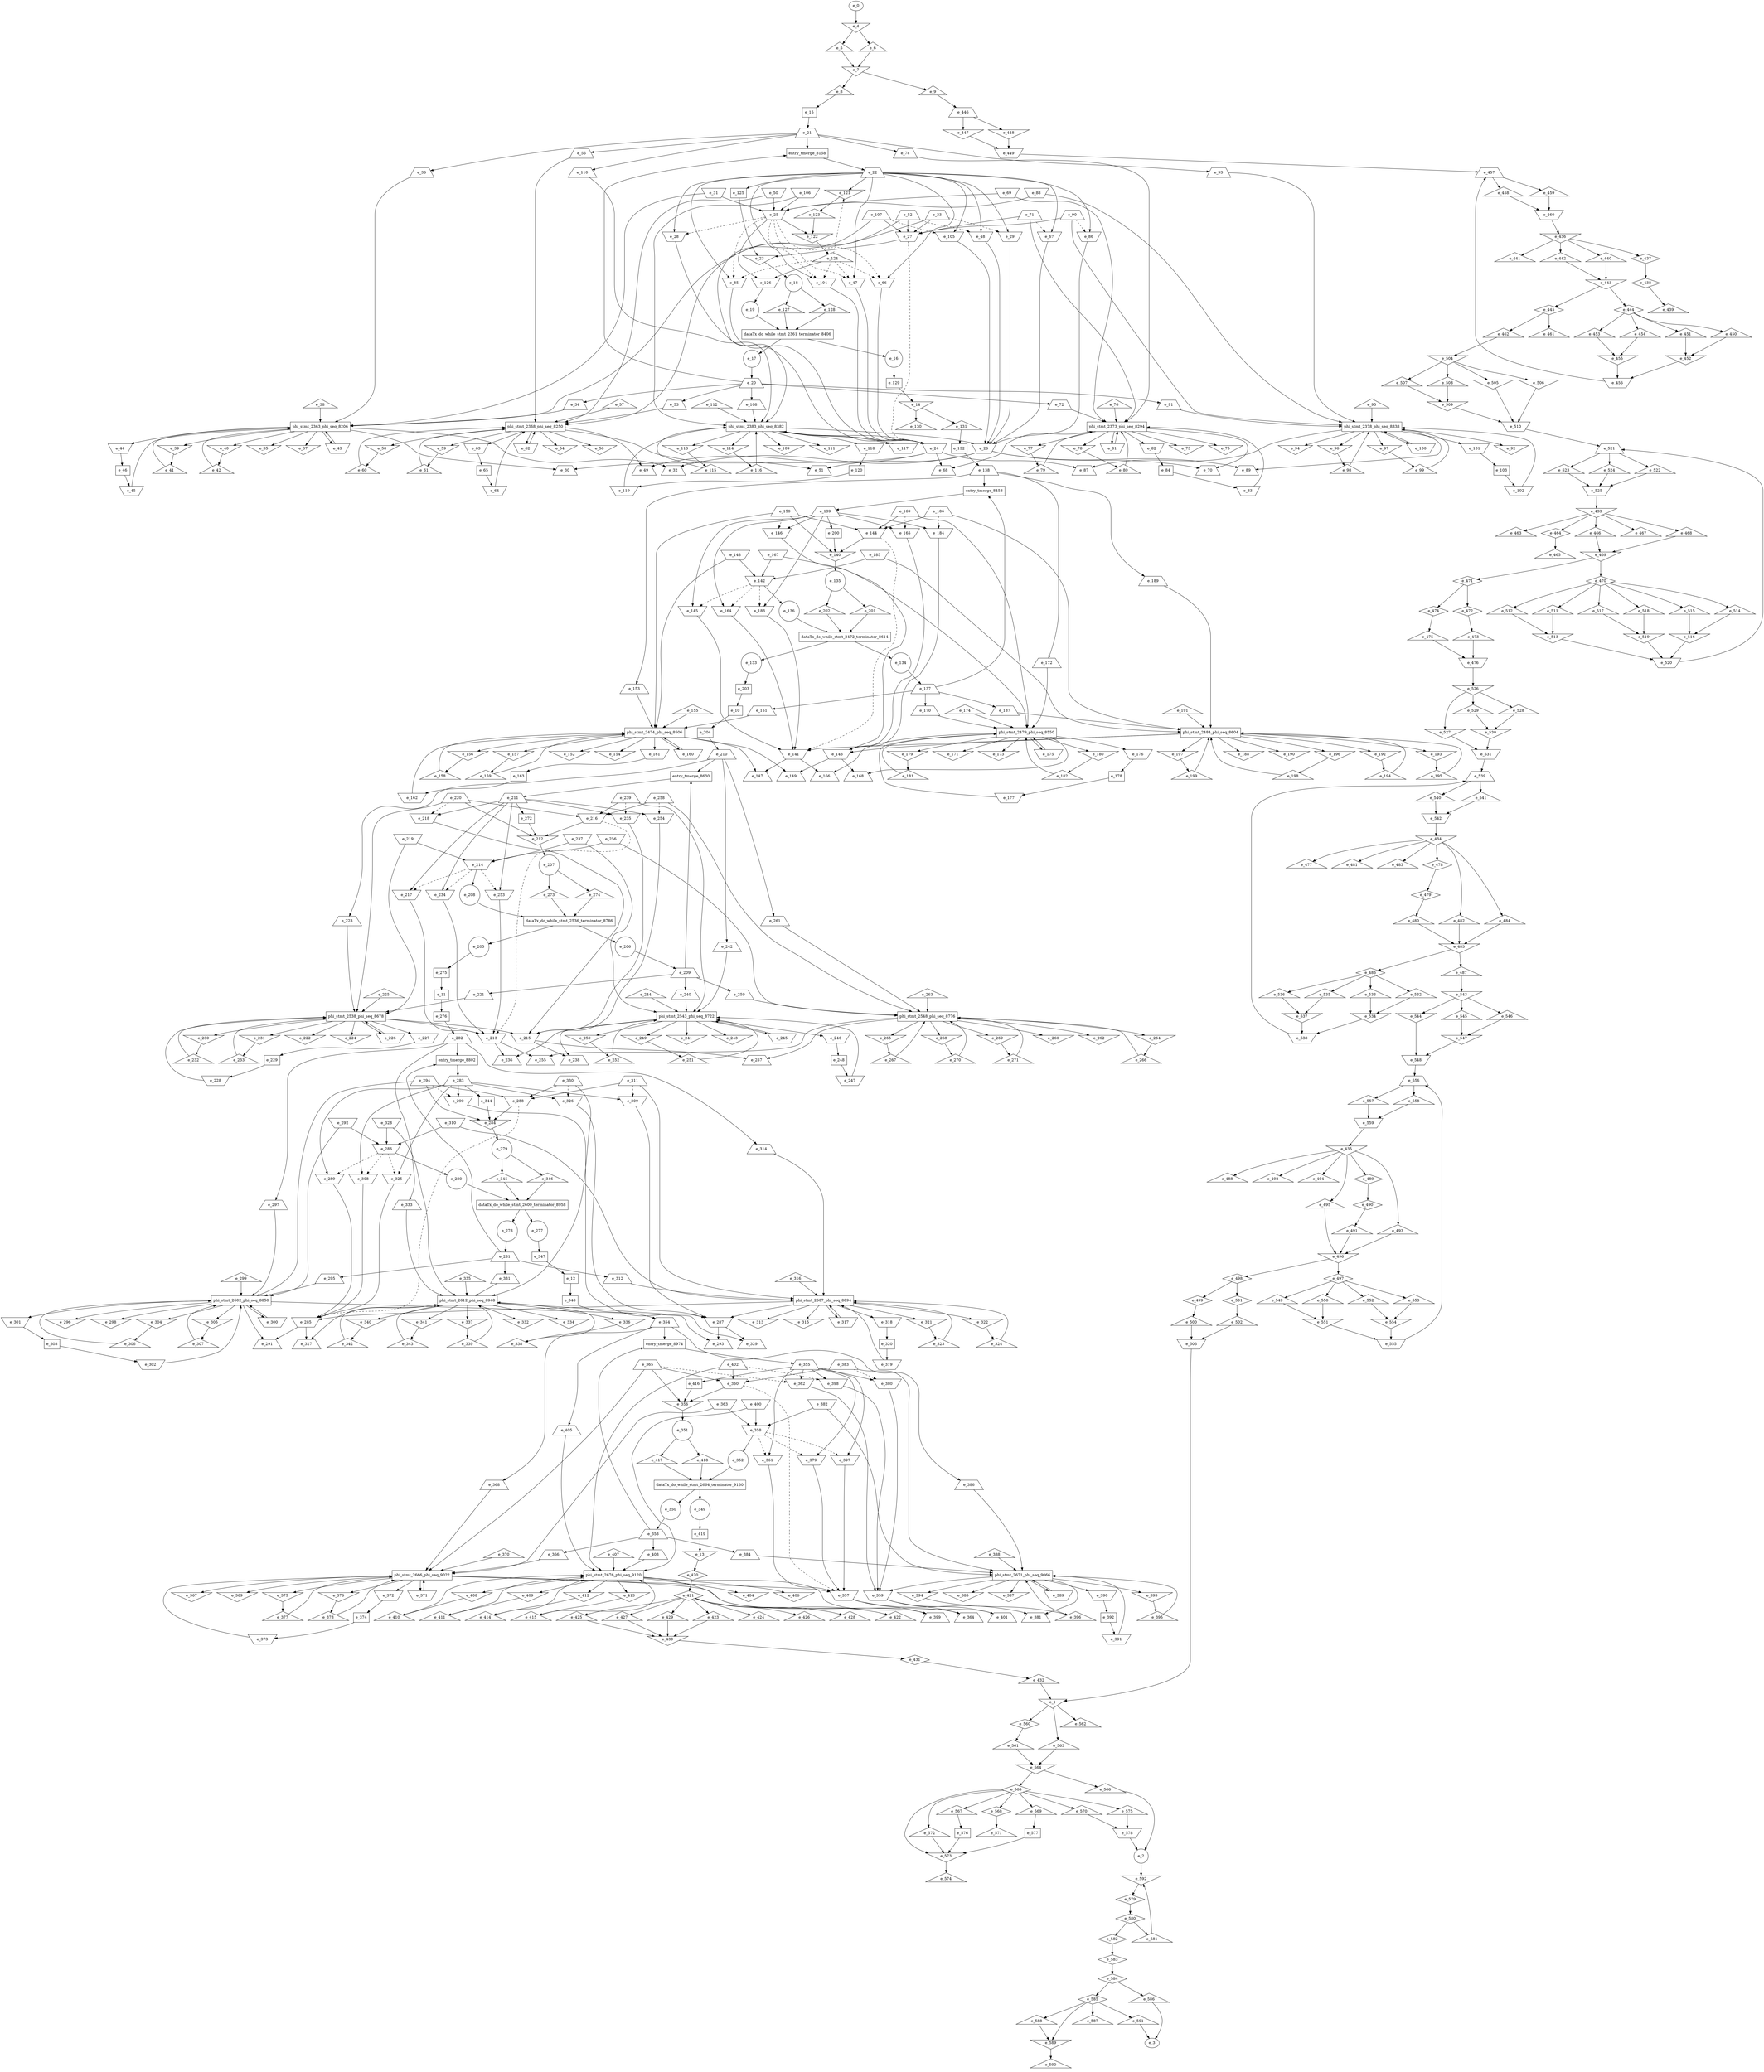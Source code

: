 digraph control_path {
  e_0: entry_node : n ;
  e_1 [shape = invtriangle];
  e_2 [shape = circle];
  e_3: exit_node : s ;
  e_4 [shape = invtriangle];
  e_5 [shape = triangle];
  e_6 [shape = triangle];
  e_7 [shape = invtriangle];
  e_8 [shape = triangle];
  e_9 [shape = triangle];
  e_10 [shape = dot];
  e_11 [shape = dot];
  e_12 [shape = dot];
  e_13 [shape = invtriangle];
  e_14 [shape = invtriangle];
  e_15 [shape = dot];
  e_16 [shape = circle];
  e_17 [shape = circle];
  e_18 [shape = circle];
  e_19 [shape = circle];
  e_20 [shape = trapezium];
  e_21 [shape = trapezium];
  e_22 [shape = trapezium];
  e_23 [shape = invtriangle];
  e_24 [shape = invtrapezium];
  e_25 [shape = invtrapezium];
  e_26 [shape = invtrapezium];
  e_27 [shape = invtrapezium];
  e_28 [shape = invtrapezium];
  e_29 [shape = invtrapezium];
  e_30 [shape = trapezium];
  e_31 [shape = invtrapezium];
  e_32 [shape = trapezium];
  e_33 [shape = trapezium];
  e_34 [shape = trapezium];
  e_35 [shape = invtriangle];
  e_36 [shape = trapezium];
  e_37 [shape = invtriangle];
  e_38 [shape = triangle];
  e_39 [shape = invtriangle];
  e_40 [shape = invtriangle];
  e_41 [shape = triangle];
  e_42 [shape = triangle];
  e_43 [shape = invtrapezium];
  e_44 [shape = invtrapezium];
  e_45 [shape = invtrapezium];
  e_46 [shape = dot];
  e_47 [shape = invtrapezium];
  e_48 [shape = invtrapezium];
  e_49 [shape = trapezium];
  e_50 [shape = invtrapezium];
  e_51 [shape = trapezium];
  e_52 [shape = trapezium];
  e_53 [shape = trapezium];
  e_54 [shape = invtriangle];
  e_55 [shape = trapezium];
  e_56 [shape = invtriangle];
  e_57 [shape = triangle];
  e_58 [shape = invtriangle];
  e_59 [shape = invtriangle];
  e_60 [shape = triangle];
  e_61 [shape = triangle];
  e_62 [shape = invtrapezium];
  e_63 [shape = invtrapezium];
  e_64 [shape = invtrapezium];
  e_65 [shape = dot];
  e_66 [shape = invtrapezium];
  e_67 [shape = invtrapezium];
  e_68 [shape = trapezium];
  e_69 [shape = invtrapezium];
  e_70 [shape = trapezium];
  e_71 [shape = trapezium];
  e_72 [shape = trapezium];
  e_73 [shape = invtriangle];
  e_74 [shape = trapezium];
  e_75 [shape = invtriangle];
  e_76 [shape = triangle];
  e_77 [shape = invtriangle];
  e_78 [shape = invtriangle];
  e_79 [shape = triangle];
  e_80 [shape = triangle];
  e_81 [shape = invtrapezium];
  e_82 [shape = invtrapezium];
  e_83 [shape = invtrapezium];
  e_84 [shape = dot];
  e_85 [shape = invtrapezium];
  e_86 [shape = invtrapezium];
  e_87 [shape = trapezium];
  e_88 [shape = invtrapezium];
  e_89 [shape = trapezium];
  e_90 [shape = trapezium];
  e_91 [shape = trapezium];
  e_92 [shape = invtriangle];
  e_93 [shape = trapezium];
  e_94 [shape = invtriangle];
  e_95 [shape = triangle];
  e_96 [shape = invtriangle];
  e_97 [shape = invtriangle];
  e_98 [shape = triangle];
  e_99 [shape = triangle];
  e_100 [shape = invtrapezium];
  e_101 [shape = invtrapezium];
  e_102 [shape = invtrapezium];
  e_103 [shape = dot];
  e_104 [shape = invtrapezium];
  e_105 [shape = invtrapezium];
  e_106 [shape = invtrapezium];
  e_107 [shape = trapezium];
  e_108 [shape = trapezium];
  e_109 [shape = invtriangle];
  e_110 [shape = trapezium];
  e_111 [shape = invtriangle];
  e_112 [shape = triangle];
  e_113 [shape = invtriangle];
  e_114 [shape = invtriangle];
  e_115 [shape = triangle];
  e_116 [shape = triangle];
  e_117 [shape = invtrapezium];
  e_118 [shape = invtrapezium];
  e_119 [shape = invtrapezium];
  e_120 [shape = dot];
  e_121 [shape = invtriangle];
  e_122 [shape = invtriangle];
  e_123 [shape = triangle];
  e_124 [shape = triangle];
  e_125 [shape = dot];
  e_126 [shape = invtrapezium];
  e_127 [shape = triangle];
  e_128 [shape = triangle];
  e_129 [shape = dot];
  e_130 [shape = triangle];
  e_131 [shape = triangle];
  e_132 [shape = dot];
  e_133 [shape = circle];
  e_134 [shape = circle];
  e_135 [shape = circle];
  e_136 [shape = circle];
  e_137 [shape = trapezium];
  e_138 [shape = trapezium];
  e_139 [shape = trapezium];
  e_140 [shape = invtriangle];
  e_141 [shape = invtrapezium];
  e_142 [shape = invtrapezium];
  e_143 [shape = invtrapezium];
  e_144 [shape = invtrapezium];
  e_145 [shape = invtrapezium];
  e_146 [shape = invtrapezium];
  e_147 [shape = trapezium];
  e_148 [shape = invtrapezium];
  e_149 [shape = trapezium];
  e_150 [shape = trapezium];
  e_151 [shape = trapezium];
  e_152 [shape = invtriangle];
  e_153 [shape = trapezium];
  e_154 [shape = invtriangle];
  e_155 [shape = triangle];
  e_156 [shape = invtriangle];
  e_157 [shape = invtriangle];
  e_158 [shape = triangle];
  e_159 [shape = triangle];
  e_160 [shape = invtrapezium];
  e_161 [shape = invtrapezium];
  e_162 [shape = invtrapezium];
  e_163 [shape = dot];
  e_164 [shape = invtrapezium];
  e_165 [shape = invtrapezium];
  e_166 [shape = trapezium];
  e_167 [shape = invtrapezium];
  e_168 [shape = trapezium];
  e_169 [shape = trapezium];
  e_170 [shape = trapezium];
  e_171 [shape = invtriangle];
  e_172 [shape = trapezium];
  e_173 [shape = invtriangle];
  e_174 [shape = triangle];
  e_175 [shape = invtrapezium];
  e_176 [shape = invtrapezium];
  e_177 [shape = invtrapezium];
  e_178 [shape = dot];
  e_179 [shape = invtriangle];
  e_180 [shape = invtriangle];
  e_181 [shape = triangle];
  e_182 [shape = triangle];
  e_183 [shape = invtrapezium];
  e_184 [shape = invtrapezium];
  e_185 [shape = invtrapezium];
  e_186 [shape = trapezium];
  e_187 [shape = trapezium];
  e_188 [shape = invtriangle];
  e_189 [shape = trapezium];
  e_190 [shape = invtriangle];
  e_191 [shape = triangle];
  e_192 [shape = invtriangle];
  e_193 [shape = invtriangle];
  e_194 [shape = triangle];
  e_195 [shape = triangle];
  e_196 [shape = invtriangle];
  e_197 [shape = invtriangle];
  e_198 [shape = triangle];
  e_199 [shape = triangle];
  e_200 [shape = dot];
  e_201 [shape = triangle];
  e_202 [shape = triangle];
  e_203 [shape = dot];
  e_204 [shape = dot];
  e_205 [shape = circle];
  e_206 [shape = circle];
  e_207 [shape = circle];
  e_208 [shape = circle];
  e_209 [shape = trapezium];
  e_210 [shape = trapezium];
  e_211 [shape = trapezium];
  e_212 [shape = invtriangle];
  e_213 [shape = invtrapezium];
  e_214 [shape = invtrapezium];
  e_215 [shape = invtrapezium];
  e_216 [shape = invtrapezium];
  e_217 [shape = invtrapezium];
  e_218 [shape = invtrapezium];
  e_219 [shape = invtrapezium];
  e_220 [shape = trapezium];
  e_221 [shape = trapezium];
  e_222 [shape = invtriangle];
  e_223 [shape = trapezium];
  e_224 [shape = invtriangle];
  e_225 [shape = triangle];
  e_226 [shape = invtrapezium];
  e_227 [shape = invtrapezium];
  e_228 [shape = invtrapezium];
  e_229 [shape = dot];
  e_230 [shape = invtriangle];
  e_231 [shape = invtriangle];
  e_232 [shape = triangle];
  e_233 [shape = triangle];
  e_234 [shape = invtrapezium];
  e_235 [shape = invtrapezium];
  e_236 [shape = trapezium];
  e_237 [shape = invtrapezium];
  e_238 [shape = trapezium];
  e_239 [shape = trapezium];
  e_240 [shape = trapezium];
  e_241 [shape = invtriangle];
  e_242 [shape = trapezium];
  e_243 [shape = invtriangle];
  e_244 [shape = triangle];
  e_245 [shape = invtrapezium];
  e_246 [shape = invtrapezium];
  e_247 [shape = invtrapezium];
  e_248 [shape = dot];
  e_249 [shape = invtriangle];
  e_250 [shape = invtriangle];
  e_251 [shape = triangle];
  e_252 [shape = triangle];
  e_253 [shape = invtrapezium];
  e_254 [shape = invtrapezium];
  e_255 [shape = trapezium];
  e_256 [shape = invtrapezium];
  e_257 [shape = trapezium];
  e_258 [shape = trapezium];
  e_259 [shape = trapezium];
  e_260 [shape = invtriangle];
  e_261 [shape = trapezium];
  e_262 [shape = invtriangle];
  e_263 [shape = triangle];
  e_264 [shape = invtriangle];
  e_265 [shape = invtriangle];
  e_266 [shape = triangle];
  e_267 [shape = triangle];
  e_268 [shape = invtriangle];
  e_269 [shape = invtriangle];
  e_270 [shape = triangle];
  e_271 [shape = triangle];
  e_272 [shape = dot];
  e_273 [shape = triangle];
  e_274 [shape = triangle];
  e_275 [shape = dot];
  e_276 [shape = dot];
  e_277 [shape = circle];
  e_278 [shape = circle];
  e_279 [shape = circle];
  e_280 [shape = circle];
  e_281 [shape = trapezium];
  e_282 [shape = trapezium];
  e_283 [shape = trapezium];
  e_284 [shape = invtriangle];
  e_285 [shape = invtrapezium];
  e_286 [shape = invtrapezium];
  e_287 [shape = invtrapezium];
  e_288 [shape = invtrapezium];
  e_289 [shape = invtrapezium];
  e_290 [shape = invtrapezium];
  e_291 [shape = trapezium];
  e_292 [shape = invtrapezium];
  e_293 [shape = trapezium];
  e_294 [shape = trapezium];
  e_295 [shape = trapezium];
  e_296 [shape = invtriangle];
  e_297 [shape = trapezium];
  e_298 [shape = invtriangle];
  e_299 [shape = triangle];
  e_300 [shape = invtrapezium];
  e_301 [shape = invtrapezium];
  e_302 [shape = invtrapezium];
  e_303 [shape = dot];
  e_304 [shape = invtriangle];
  e_305 [shape = invtriangle];
  e_306 [shape = triangle];
  e_307 [shape = triangle];
  e_308 [shape = invtrapezium];
  e_309 [shape = invtrapezium];
  e_310 [shape = invtrapezium];
  e_311 [shape = trapezium];
  e_312 [shape = trapezium];
  e_313 [shape = invtriangle];
  e_314 [shape = trapezium];
  e_315 [shape = invtriangle];
  e_316 [shape = triangle];
  e_317 [shape = invtrapezium];
  e_318 [shape = invtrapezium];
  e_319 [shape = invtrapezium];
  e_320 [shape = dot];
  e_321 [shape = invtriangle];
  e_322 [shape = invtriangle];
  e_323 [shape = triangle];
  e_324 [shape = triangle];
  e_325 [shape = invtrapezium];
  e_326 [shape = invtrapezium];
  e_327 [shape = trapezium];
  e_328 [shape = invtrapezium];
  e_329 [shape = trapezium];
  e_330 [shape = trapezium];
  e_331 [shape = trapezium];
  e_332 [shape = invtriangle];
  e_333 [shape = trapezium];
  e_334 [shape = invtriangle];
  e_335 [shape = triangle];
  e_336 [shape = invtriangle];
  e_337 [shape = invtriangle];
  e_338 [shape = triangle];
  e_339 [shape = triangle];
  e_340 [shape = invtriangle];
  e_341 [shape = invtriangle];
  e_342 [shape = triangle];
  e_343 [shape = triangle];
  e_344 [shape = dot];
  e_345 [shape = triangle];
  e_346 [shape = triangle];
  e_347 [shape = dot];
  e_348 [shape = dot];
  e_349 [shape = circle];
  e_350 [shape = circle];
  e_351 [shape = circle];
  e_352 [shape = circle];
  e_353 [shape = trapezium];
  e_354 [shape = trapezium];
  e_355 [shape = trapezium];
  e_356 [shape = invtriangle];
  e_357 [shape = invtrapezium];
  e_358 [shape = invtrapezium];
  e_359 [shape = invtrapezium];
  e_360 [shape = invtrapezium];
  e_361 [shape = invtrapezium];
  e_362 [shape = invtrapezium];
  e_363 [shape = invtrapezium];
  e_364 [shape = trapezium];
  e_365 [shape = trapezium];
  e_366 [shape = trapezium];
  e_367 [shape = invtriangle];
  e_368 [shape = trapezium];
  e_369 [shape = invtriangle];
  e_370 [shape = triangle];
  e_371 [shape = invtrapezium];
  e_372 [shape = invtrapezium];
  e_373 [shape = invtrapezium];
  e_374 [shape = dot];
  e_375 [shape = invtriangle];
  e_376 [shape = invtriangle];
  e_377 [shape = triangle];
  e_378 [shape = triangle];
  e_379 [shape = invtrapezium];
  e_380 [shape = invtrapezium];
  e_381 [shape = trapezium];
  e_382 [shape = invtrapezium];
  e_383 [shape = trapezium];
  e_384 [shape = trapezium];
  e_385 [shape = invtriangle];
  e_386 [shape = trapezium];
  e_387 [shape = invtriangle];
  e_388 [shape = triangle];
  e_389 [shape = invtrapezium];
  e_390 [shape = invtrapezium];
  e_391 [shape = invtrapezium];
  e_392 [shape = dot];
  e_393 [shape = invtriangle];
  e_394 [shape = invtriangle];
  e_395 [shape = triangle];
  e_396 [shape = triangle];
  e_397 [shape = invtrapezium];
  e_398 [shape = invtrapezium];
  e_399 [shape = trapezium];
  e_400 [shape = invtrapezium];
  e_401 [shape = trapezium];
  e_402 [shape = trapezium];
  e_403 [shape = trapezium];
  e_404 [shape = invtriangle];
  e_405 [shape = trapezium];
  e_406 [shape = invtriangle];
  e_407 [shape = triangle];
  e_408 [shape = invtriangle];
  e_409 [shape = invtriangle];
  e_410 [shape = triangle];
  e_411 [shape = triangle];
  e_412 [shape = invtriangle];
  e_413 [shape = invtriangle];
  e_414 [shape = triangle];
  e_415 [shape = triangle];
  e_416 [shape = dot];
  e_417 [shape = triangle];
  e_418 [shape = triangle];
  e_419 [shape = dot];
  e_420 [shape = diamond];
  e_421 [shape = diamond];
  e_422 [shape = triangle];
  e_423 [shape = triangle];
  e_424 [shape = triangle];
  e_425 [shape = triangle];
  e_426 [shape = triangle];
  e_427 [shape = triangle];
  e_428 [shape = triangle];
  e_429 [shape = triangle];
  e_430 [shape = invtriangle];
  e_431 [shape = diamond];
  e_432 [shape = triangle];
  e_433 [shape = invtriangle];
  e_434 [shape = invtriangle];
  e_435 [shape = invtriangle];
  e_436 [shape = invtriangle];
  e_437 [shape = diamond];
  e_438 [shape = diamond];
  e_439 [shape = triangle];
  e_440 [shape = triangle];
  e_441 [shape = triangle];
  e_442 [shape = triangle];
  e_443 [shape = invtriangle];
  e_444 [shape = diamond];
  e_445 [shape = diamond];
  e_446 [shape = trapezium];
  e_447 [shape = invtriangle];
  e_448 [shape = invtriangle];
  e_449 [shape = invtrapezium];
  e_450 [shape = triangle];
  e_451 [shape = triangle];
  e_452 [shape = invtriangle];
  e_453 [shape = triangle];
  e_454 [shape = triangle];
  e_455 [shape = invtriangle];
  e_456 [shape = invtrapezium];
  e_457 [shape = trapezium];
  e_458 [shape = triangle];
  e_459 [shape = triangle];
  e_460 [shape = invtrapezium];
  e_461 [shape = triangle];
  e_462 [shape = triangle];
  e_463 [shape = triangle];
  e_464 [shape = diamond];
  e_465 [shape = triangle];
  e_466 [shape = triangle];
  e_467 [shape = triangle];
  e_468 [shape = triangle];
  e_469 [shape = invtriangle];
  e_470 [shape = diamond];
  e_471 [shape = diamond];
  e_472 [shape = diamond];
  e_473 [shape = triangle];
  e_474 [shape = diamond];
  e_475 [shape = triangle];
  e_476 [shape = invtrapezium];
  e_477 [shape = triangle];
  e_478 [shape = diamond];
  e_479 [shape = diamond];
  e_480 [shape = triangle];
  e_481 [shape = triangle];
  e_482 [shape = triangle];
  e_483 [shape = triangle];
  e_484 [shape = triangle];
  e_485 [shape = invtriangle];
  e_486 [shape = diamond];
  e_487 [shape = triangle];
  e_488 [shape = triangle];
  e_489 [shape = diamond];
  e_490 [shape = diamond];
  e_491 [shape = triangle];
  e_492 [shape = triangle];
  e_493 [shape = triangle];
  e_494 [shape = triangle];
  e_495 [shape = triangle];
  e_496 [shape = invtriangle];
  e_497 [shape = diamond];
  e_498 [shape = diamond];
  e_499 [shape = diamond];
  e_500 [shape = triangle];
  e_501 [shape = diamond];
  e_502 [shape = triangle];
  e_503 [shape = invtrapezium];
  e_504 [shape = invtriangle];
  e_505 [shape = invtriangle];
  e_506 [shape = invtriangle];
  e_507 [shape = triangle];
  e_508 [shape = triangle];
  e_509 [shape = invtriangle];
  e_510 [shape = invtrapezium];
  e_511 [shape = triangle];
  e_512 [shape = triangle];
  e_513 [shape = invtriangle];
  e_514 [shape = triangle];
  e_515 [shape = triangle];
  e_516 [shape = invtriangle];
  e_517 [shape = triangle];
  e_518 [shape = triangle];
  e_519 [shape = invtriangle];
  e_520 [shape = invtrapezium];
  e_521 [shape = trapezium];
  e_522 [shape = triangle];
  e_523 [shape = triangle];
  e_524 [shape = triangle];
  e_525 [shape = invtrapezium];
  e_526 [shape = invtriangle];
  e_527 [shape = invtriangle];
  e_528 [shape = triangle];
  e_529 [shape = triangle];
  e_530 [shape = invtriangle];
  e_531 [shape = invtrapezium];
  e_532 [shape = triangle];
  e_533 [shape = triangle];
  e_534 [shape = invtriangle];
  e_535 [shape = triangle];
  e_536 [shape = triangle];
  e_537 [shape = invtriangle];
  e_538 [shape = invtrapezium];
  e_539 [shape = trapezium];
  e_540 [shape = triangle];
  e_541 [shape = triangle];
  e_542 [shape = invtrapezium];
  e_543 [shape = invtriangle];
  e_544 [shape = invtriangle];
  e_545 [shape = triangle];
  e_546 [shape = triangle];
  e_547 [shape = invtriangle];
  e_548 [shape = invtrapezium];
  e_549 [shape = triangle];
  e_550 [shape = triangle];
  e_551 [shape = invtriangle];
  e_552 [shape = triangle];
  e_553 [shape = triangle];
  e_554 [shape = invtriangle];
  e_555 [shape = invtrapezium];
  e_556 [shape = trapezium];
  e_557 [shape = triangle];
  e_558 [shape = triangle];
  e_559 [shape = invtrapezium];
  e_560 [shape = diamond];
  e_561 [shape = triangle];
  e_562 [shape = triangle];
  e_563 [shape = triangle];
  e_564 [shape = invtriangle];
  e_565 [shape = diamond];
  e_566 [shape = triangle];
  e_567 [shape = triangle];
  e_568 [shape = diamond];
  e_569 [shape = triangle];
  e_570 [shape = triangle];
  e_571 [shape = triangle];
  e_572 [shape = triangle];
  e_573 [shape = invtriangle];
  e_574 [shape = triangle];
  e_575 [shape = triangle];
  e_576 [shape = dot];
  e_577 [shape = dot];
  e_578 [shape = invtrapezium];
  e_579 [shape = diamond];
  e_580 [shape = diamond];
  e_581 [shape = triangle];
  e_582 [shape = diamond];
  e_583 [shape = diamond];
  e_584 [shape = diamond];
  e_585 [shape = diamond];
  e_586 [shape = triangle];
  e_587 [shape = triangle];
  e_588 [shape = triangle];
  e_589 [shape = invtriangle];
  e_590 [shape = triangle];
  e_591 [shape = triangle];
  e_592 [shape = invtriangle];
  e_432 -> e_1;
  e_503 -> e_1;
  e_566 -> e_2;
  e_578 -> e_2;
  e_591 -> e_3;
  e_586 -> e_3;
  e_0 -> e_4;
  e_4 -> e_5;
  e_4 -> e_6;
  e_5 -> e_7;
  e_6 -> e_7;
  e_7 -> e_8;
  e_7 -> e_9;
  e_203 -> e_10;
  e_275 -> e_11;
  e_347 -> e_12;
  e_419 -> e_13;
  e_129 -> e_14;
  e_8 -> e_15;
  e_23 -> e_18;
  e_126 -> e_19;
  e_17 -> e_20;
  e_15 -> e_21;
  e_125 -> e_23;
  e_27 -> e_23;
  e_104 -> e_24;
  e_28 -> e_24;
  e_47 -> e_24;
  e_66 -> e_24;
  e_85 -> e_24;
  e_27 -> e_24[style = dashed];
  e_106 -> e_25;
  e_31 -> e_25;
  e_50 -> e_25;
  e_69 -> e_25;
  e_88 -> e_25;
  e_105 -> e_26;
  e_29 -> e_26;
  e_48 -> e_26;
  e_67 -> e_26;
  e_86 -> e_26;
  e_107 -> e_27;
  e_33 -> e_27;
  e_52 -> e_27;
  e_71 -> e_27;
  e_90 -> e_27;
  e_22 -> e_28;
  e_25 -> e_28[style = dashed];
  e_22 -> e_29;
  e_33 -> e_29[style = dashed];
  e_24 -> e_30;
  e_26 -> e_32;
  e_20 -> e_34;
  e_21 -> e_36;
  e_39 -> e_41;
  e_40 -> e_42;
  e_46 -> e_45;
  e_44 -> e_46;
  e_22 -> e_47;
  e_124 -> e_47[style = dashed];
  e_25 -> e_47[style = dashed];
  e_22 -> e_48;
  e_52 -> e_48[style = dashed];
  e_24 -> e_49;
  e_26 -> e_51;
  e_20 -> e_53;
  e_21 -> e_55;
  e_58 -> e_60;
  e_59 -> e_61;
  e_65 -> e_64;
  e_63 -> e_65;
  e_22 -> e_66;
  e_124 -> e_66[style = dashed];
  e_25 -> e_66[style = dashed];
  e_22 -> e_67;
  e_71 -> e_67[style = dashed];
  e_24 -> e_68;
  e_26 -> e_70;
  e_20 -> e_72;
  e_21 -> e_74;
  e_77 -> e_79;
  e_78 -> e_80;
  e_84 -> e_83;
  e_82 -> e_84;
  e_22 -> e_85;
  e_124 -> e_85[style = dashed];
  e_25 -> e_85[style = dashed];
  e_22 -> e_86;
  e_90 -> e_86[style = dashed];
  e_24 -> e_87;
  e_26 -> e_89;
  e_20 -> e_91;
  e_21 -> e_93;
  e_96 -> e_98;
  e_97 -> e_99;
  e_103 -> e_102;
  e_101 -> e_103;
  e_22 -> e_104;
  e_124 -> e_104[style = dashed];
  e_25 -> e_104[style = dashed];
  e_22 -> e_105;
  e_107 -> e_105[style = dashed];
  e_20 -> e_108;
  e_21 -> e_110;
  e_113 -> e_115;
  e_114 -> e_116;
  e_120 -> e_119;
  e_118 -> e_120;
  e_22 -> e_121;
  e_124 -> e_121[style = dashed];
  e_123 -> e_122;
  e_25 -> e_122;
  e_121 -> e_123;
  e_122 -> e_124;
  e_22 -> e_125;
  e_124 -> e_126;
  e_25 -> e_126;
  e_18 -> e_127;
  e_18 -> e_128;
  e_16 -> e_129;
  e_14 -> e_130;
  e_14 -> e_131;
  e_131 -> e_132;
  e_140 -> e_135;
  e_142 -> e_136;
  e_134 -> e_137;
  e_132 -> e_138;
  e_200 -> e_140;
  e_144 -> e_140;
  e_150 -> e_140;
  e_183 -> e_141;
  e_145 -> e_141;
  e_164 -> e_141;
  e_144 -> e_141[style = dashed];
  e_185 -> e_142;
  e_167 -> e_142;
  e_148 -> e_142;
  e_184 -> e_143;
  e_165 -> e_143;
  e_146 -> e_143;
  e_186 -> e_144;
  e_169 -> e_144;
  e_150 -> e_144;
  e_139 -> e_145;
  e_142 -> e_145[style = dashed];
  e_139 -> e_146;
  e_150 -> e_146[style = dashed];
  e_141 -> e_147;
  e_143 -> e_149;
  e_137 -> e_151;
  e_138 -> e_153;
  e_156 -> e_158;
  e_157 -> e_159;
  e_163 -> e_162;
  e_161 -> e_163;
  e_139 -> e_164;
  e_142 -> e_164[style = dashed];
  e_139 -> e_165;
  e_169 -> e_165[style = dashed];
  e_141 -> e_166;
  e_143 -> e_168;
  e_137 -> e_170;
  e_138 -> e_172;
  e_178 -> e_177;
  e_176 -> e_178;
  e_179 -> e_181;
  e_180 -> e_182;
  e_139 -> e_183;
  e_142 -> e_183[style = dashed];
  e_139 -> e_184;
  e_186 -> e_184[style = dashed];
  e_137 -> e_187;
  e_138 -> e_189;
  e_192 -> e_194;
  e_193 -> e_195;
  e_196 -> e_198;
  e_197 -> e_199;
  e_139 -> e_200;
  e_135 -> e_201;
  e_135 -> e_202;
  e_133 -> e_203;
  e_10 -> e_204;
  e_212 -> e_207;
  e_214 -> e_208;
  e_206 -> e_209;
  e_204 -> e_210;
  e_216 -> e_212;
  e_220 -> e_212;
  e_272 -> e_212;
  e_217 -> e_213;
  e_234 -> e_213;
  e_253 -> e_213;
  e_216 -> e_213[style = dashed];
  e_219 -> e_214;
  e_237 -> e_214;
  e_256 -> e_214;
  e_218 -> e_215;
  e_235 -> e_215;
  e_254 -> e_215;
  e_220 -> e_216;
  e_239 -> e_216;
  e_258 -> e_216;
  e_211 -> e_217;
  e_214 -> e_217[style = dashed];
  e_211 -> e_218;
  e_220 -> e_218[style = dashed];
  e_209 -> e_221;
  e_210 -> e_223;
  e_229 -> e_228;
  e_227 -> e_229;
  e_230 -> e_232;
  e_231 -> e_233;
  e_211 -> e_234;
  e_214 -> e_234[style = dashed];
  e_211 -> e_235;
  e_239 -> e_235[style = dashed];
  e_213 -> e_236;
  e_215 -> e_238;
  e_209 -> e_240;
  e_210 -> e_242;
  e_248 -> e_247;
  e_246 -> e_248;
  e_249 -> e_251;
  e_250 -> e_252;
  e_211 -> e_253;
  e_214 -> e_253[style = dashed];
  e_211 -> e_254;
  e_258 -> e_254[style = dashed];
  e_213 -> e_255;
  e_215 -> e_257;
  e_209 -> e_259;
  e_210 -> e_261;
  e_264 -> e_266;
  e_265 -> e_267;
  e_268 -> e_270;
  e_269 -> e_271;
  e_211 -> e_272;
  e_207 -> e_273;
  e_207 -> e_274;
  e_205 -> e_275;
  e_11 -> e_276;
  e_284 -> e_279;
  e_286 -> e_280;
  e_278 -> e_281;
  e_276 -> e_282;
  e_344 -> e_284;
  e_288 -> e_284;
  e_294 -> e_284;
  e_308 -> e_285;
  e_325 -> e_285;
  e_289 -> e_285;
  e_288 -> e_285[style = dashed];
  e_310 -> e_286;
  e_328 -> e_286;
  e_292 -> e_286;
  e_309 -> e_287;
  e_326 -> e_287;
  e_290 -> e_287;
  e_311 -> e_288;
  e_330 -> e_288;
  e_294 -> e_288;
  e_283 -> e_289;
  e_286 -> e_289[style = dashed];
  e_283 -> e_290;
  e_294 -> e_290[style = dashed];
  e_285 -> e_291;
  e_287 -> e_293;
  e_281 -> e_295;
  e_282 -> e_297;
  e_303 -> e_302;
  e_301 -> e_303;
  e_304 -> e_306;
  e_305 -> e_307;
  e_283 -> e_308;
  e_286 -> e_308[style = dashed];
  e_283 -> e_309;
  e_311 -> e_309[style = dashed];
  e_281 -> e_312;
  e_282 -> e_314;
  e_320 -> e_319;
  e_318 -> e_320;
  e_321 -> e_323;
  e_322 -> e_324;
  e_283 -> e_325;
  e_286 -> e_325[style = dashed];
  e_283 -> e_326;
  e_330 -> e_326[style = dashed];
  e_285 -> e_327;
  e_287 -> e_329;
  e_281 -> e_331;
  e_282 -> e_333;
  e_336 -> e_338;
  e_337 -> e_339;
  e_340 -> e_342;
  e_341 -> e_343;
  e_283 -> e_344;
  e_279 -> e_345;
  e_279 -> e_346;
  e_277 -> e_347;
  e_12 -> e_348;
  e_356 -> e_351;
  e_358 -> e_352;
  e_350 -> e_353;
  e_348 -> e_354;
  e_360 -> e_356;
  e_416 -> e_356;
  e_365 -> e_356;
  e_361 -> e_357;
  e_379 -> e_357;
  e_397 -> e_357;
  e_360 -> e_357[style = dashed];
  e_363 -> e_358;
  e_382 -> e_358;
  e_400 -> e_358;
  e_362 -> e_359;
  e_380 -> e_359;
  e_398 -> e_359;
  e_383 -> e_360;
  e_402 -> e_360;
  e_365 -> e_360;
  e_355 -> e_361;
  e_358 -> e_361[style = dashed];
  e_355 -> e_362;
  e_365 -> e_362[style = dashed];
  e_359 -> e_364;
  e_353 -> e_366;
  e_354 -> e_368;
  e_374 -> e_373;
  e_372 -> e_374;
  e_375 -> e_377;
  e_376 -> e_378;
  e_355 -> e_379;
  e_358 -> e_379[style = dashed];
  e_355 -> e_380;
  e_383 -> e_380[style = dashed];
  e_357 -> e_381;
  e_353 -> e_384;
  e_354 -> e_386;
  e_392 -> e_391;
  e_390 -> e_392;
  e_393 -> e_395;
  e_394 -> e_396;
  e_355 -> e_397;
  e_358 -> e_397[style = dashed];
  e_355 -> e_398;
  e_402 -> e_398[style = dashed];
  e_357 -> e_399;
  e_359 -> e_401;
  e_353 -> e_403;
  e_354 -> e_405;
  e_408 -> e_410;
  e_409 -> e_411;
  e_412 -> e_414;
  e_413 -> e_415;
  e_355 -> e_416;
  e_351 -> e_417;
  e_351 -> e_418;
  e_349 -> e_419;
  e_13 -> e_420;
  e_420 -> e_421;
  e_421 -> e_422;
  e_421 -> e_423;
  e_421 -> e_424;
  e_421 -> e_425;
  e_421 -> e_426;
  e_421 -> e_427;
  e_421 -> e_428;
  e_421 -> e_429;
  e_423 -> e_430;
  e_429 -> e_430;
  e_427 -> e_430;
  e_425 -> e_430;
  e_430 -> e_431;
  e_431 -> e_432;
  e_525 -> e_433;
  e_542 -> e_434;
  e_559 -> e_435;
  e_460 -> e_436;
  e_436 -> e_437;
  e_437 -> e_438;
  e_438 -> e_439;
  e_436 -> e_440;
  e_436 -> e_441;
  e_436 -> e_442;
  e_440 -> e_443;
  e_442 -> e_443;
  e_443 -> e_444;
  e_443 -> e_445;
  e_9 -> e_446;
  e_446 -> e_447;
  e_446 -> e_448;
  e_447 -> e_449;
  e_448 -> e_449;
  e_444 -> e_450;
  e_444 -> e_451;
  e_450 -> e_452;
  e_451 -> e_452;
  e_444 -> e_453;
  e_444 -> e_454;
  e_453 -> e_455;
  e_454 -> e_455;
  e_452 -> e_456;
  e_455 -> e_456;
  e_449 -> e_457;
  e_456 -> e_457;
  e_457 -> e_458;
  e_457 -> e_459;
  e_458 -> e_460;
  e_459 -> e_460;
  e_445 -> e_461;
  e_445 -> e_462;
  e_433 -> e_463;
  e_433 -> e_464;
  e_464 -> e_465;
  e_433 -> e_466;
  e_433 -> e_467;
  e_433 -> e_468;
  e_466 -> e_469;
  e_468 -> e_469;
  e_469 -> e_470;
  e_469 -> e_471;
  e_471 -> e_472;
  e_472 -> e_473;
  e_471 -> e_474;
  e_474 -> e_475;
  e_473 -> e_476;
  e_475 -> e_476;
  e_434 -> e_477;
  e_434 -> e_478;
  e_478 -> e_479;
  e_479 -> e_480;
  e_434 -> e_481;
  e_434 -> e_482;
  e_434 -> e_483;
  e_434 -> e_484;
  e_480 -> e_485;
  e_482 -> e_485;
  e_484 -> e_485;
  e_485 -> e_486;
  e_485 -> e_487;
  e_435 -> e_488;
  e_435 -> e_489;
  e_489 -> e_490;
  e_490 -> e_491;
  e_435 -> e_492;
  e_435 -> e_493;
  e_435 -> e_494;
  e_435 -> e_495;
  e_491 -> e_496;
  e_493 -> e_496;
  e_495 -> e_496;
  e_496 -> e_497;
  e_496 -> e_498;
  e_498 -> e_499;
  e_499 -> e_500;
  e_498 -> e_501;
  e_501 -> e_502;
  e_500 -> e_503;
  e_502 -> e_503;
  e_462 -> e_504;
  e_504 -> e_505;
  e_504 -> e_506;
  e_504 -> e_507;
  e_504 -> e_508;
  e_507 -> e_509;
  e_508 -> e_509;
  e_509 -> e_510;
  e_505 -> e_510;
  e_506 -> e_510;
  e_470 -> e_511;
  e_470 -> e_512;
  e_511 -> e_513;
  e_512 -> e_513;
  e_470 -> e_514;
  e_470 -> e_515;
  e_514 -> e_516;
  e_515 -> e_516;
  e_470 -> e_517;
  e_470 -> e_518;
  e_517 -> e_519;
  e_518 -> e_519;
  e_513 -> e_520;
  e_516 -> e_520;
  e_519 -> e_520;
  e_510 -> e_521;
  e_520 -> e_521;
  e_521 -> e_522;
  e_521 -> e_523;
  e_521 -> e_524;
  e_522 -> e_525;
  e_523 -> e_525;
  e_524 -> e_525;
  e_476 -> e_526;
  e_526 -> e_527;
  e_526 -> e_528;
  e_526 -> e_529;
  e_528 -> e_530;
  e_529 -> e_530;
  e_527 -> e_531;
  e_530 -> e_531;
  e_486 -> e_532;
  e_486 -> e_533;
  e_532 -> e_534;
  e_533 -> e_534;
  e_486 -> e_535;
  e_486 -> e_536;
  e_535 -> e_537;
  e_536 -> e_537;
  e_534 -> e_538;
  e_537 -> e_538;
  e_531 -> e_539;
  e_538 -> e_539;
  e_539 -> e_540;
  e_539 -> e_541;
  e_540 -> e_542;
  e_541 -> e_542;
  e_487 -> e_543;
  e_543 -> e_544;
  e_543 -> e_545;
  e_543 -> e_546;
  e_545 -> e_547;
  e_546 -> e_547;
  e_547 -> e_548;
  e_544 -> e_548;
  e_497 -> e_549;
  e_497 -> e_550;
  e_549 -> e_551;
  e_550 -> e_551;
  e_497 -> e_552;
  e_497 -> e_553;
  e_552 -> e_554;
  e_553 -> e_554;
  e_551 -> e_555;
  e_554 -> e_555;
  e_548 -> e_556;
  e_555 -> e_556;
  e_556 -> e_557;
  e_556 -> e_558;
  e_557 -> e_559;
  e_558 -> e_559;
  e_1 -> e_560;
  e_560 -> e_561;
  e_1 -> e_562;
  e_1 -> e_563;
  e_561 -> e_564;
  e_563 -> e_564;
  e_564 -> e_565;
  e_564 -> e_566;
  e_565 -> e_567;
  e_565 -> e_568;
  e_565 -> e_569;
  e_565 -> e_570;
  e_568 -> e_571;
  e_565 -> e_572;
  e_565 -> e_573;
  e_576 -> e_573;
  e_577 -> e_573;
  e_572 -> e_573;
  e_573 -> e_574;
  e_565 -> e_575;
  e_567 -> e_576;
  e_569 -> e_577;
  e_575 -> e_578;
  e_570 -> e_578;
  e_592 -> e_579;
  e_579 -> e_580;
  e_580 -> e_581;
  e_580 -> e_582;
  e_582 -> e_583;
  e_583 -> e_584;
  e_584 -> e_585;
  e_584 -> e_586;
  e_585 -> e_587;
  e_585 -> e_588;
  e_588 -> e_589;
  e_585 -> e_589;
  e_589 -> e_590;
  e_585 -> e_591;
  e_2 -> e_592;
  e_581 -> e_592;
  dataTx_do_while_stmt_2472_terminator_8614 [shape=rectangle];
e_136 -> dataTx_do_while_stmt_2472_terminator_8614;
e_202 -> dataTx_do_while_stmt_2472_terminator_8614;
e_201 -> dataTx_do_while_stmt_2472_terminator_8614;
dataTx_do_while_stmt_2472_terminator_8614 -> e_134;
dataTx_do_while_stmt_2472_terminator_8614 -> e_133;
  phi_stmt_2474_phi_seq_8506 [shape=rectangle];
e_151 -> phi_stmt_2474_phi_seq_8506;
phi_stmt_2474_phi_seq_8506 -> e_156;
phi_stmt_2474_phi_seq_8506 -> e_157;
phi_stmt_2474_phi_seq_8506 -> e_152;
e_158 -> phi_stmt_2474_phi_seq_8506;
e_159 -> phi_stmt_2474_phi_seq_8506;
e_153 -> phi_stmt_2474_phi_seq_8506;
phi_stmt_2474_phi_seq_8506 -> e_160;
phi_stmt_2474_phi_seq_8506 -> e_161;
phi_stmt_2474_phi_seq_8506 -> e_154;
e_160 -> phi_stmt_2474_phi_seq_8506;
e_162 -> phi_stmt_2474_phi_seq_8506;
e_148 -> phi_stmt_2474_phi_seq_8506;
e_150 -> phi_stmt_2474_phi_seq_8506;
phi_stmt_2474_phi_seq_8506 -> e_147;
phi_stmt_2474_phi_seq_8506 -> e_149;
e_155 -> phi_stmt_2474_phi_seq_8506;
  phi_stmt_2479_phi_seq_8550 [shape=rectangle];
e_172 -> phi_stmt_2479_phi_seq_8550;
phi_stmt_2479_phi_seq_8550 -> e_175;
phi_stmt_2479_phi_seq_8550 -> e_176;
phi_stmt_2479_phi_seq_8550 -> e_173;
e_175 -> phi_stmt_2479_phi_seq_8550;
e_177 -> phi_stmt_2479_phi_seq_8550;
e_170 -> phi_stmt_2479_phi_seq_8550;
phi_stmt_2479_phi_seq_8550 -> e_179;
phi_stmt_2479_phi_seq_8550 -> e_180;
phi_stmt_2479_phi_seq_8550 -> e_171;
e_181 -> phi_stmt_2479_phi_seq_8550;
e_182 -> phi_stmt_2479_phi_seq_8550;
e_167 -> phi_stmt_2479_phi_seq_8550;
e_169 -> phi_stmt_2479_phi_seq_8550;
phi_stmt_2479_phi_seq_8550 -> e_166;
phi_stmt_2479_phi_seq_8550 -> e_168;
e_174 -> phi_stmt_2479_phi_seq_8550;
  phi_stmt_2484_phi_seq_8604 [shape=rectangle];
e_187 -> phi_stmt_2484_phi_seq_8604;
phi_stmt_2484_phi_seq_8604 -> e_192;
phi_stmt_2484_phi_seq_8604 -> e_193;
phi_stmt_2484_phi_seq_8604 -> e_188;
e_194 -> phi_stmt_2484_phi_seq_8604;
e_195 -> phi_stmt_2484_phi_seq_8604;
e_189 -> phi_stmt_2484_phi_seq_8604;
phi_stmt_2484_phi_seq_8604 -> e_196;
phi_stmt_2484_phi_seq_8604 -> e_197;
phi_stmt_2484_phi_seq_8604 -> e_190;
e_198 -> phi_stmt_2484_phi_seq_8604;
e_199 -> phi_stmt_2484_phi_seq_8604;
e_185 -> phi_stmt_2484_phi_seq_8604;
e_186 -> phi_stmt_2484_phi_seq_8604;
phi_stmt_2484_phi_seq_8604 -> e_141;
phi_stmt_2484_phi_seq_8604 -> e_143;
e_191 -> phi_stmt_2484_phi_seq_8604;
entry_tmerge_8458 [shape = rectangle]; 
e_137 -> entry_tmerge_8458;
e_138 -> entry_tmerge_8458;
entry_tmerge_8458 -> e_139;
  dataTx_do_while_stmt_2361_terminator_8406 [shape=rectangle];
e_19 -> dataTx_do_while_stmt_2361_terminator_8406;
e_128 -> dataTx_do_while_stmt_2361_terminator_8406;
e_127 -> dataTx_do_while_stmt_2361_terminator_8406;
dataTx_do_while_stmt_2361_terminator_8406 -> e_17;
dataTx_do_while_stmt_2361_terminator_8406 -> e_16;
  phi_stmt_2363_phi_seq_8206 [shape=rectangle];
e_34 -> phi_stmt_2363_phi_seq_8206;
phi_stmt_2363_phi_seq_8206 -> e_39;
phi_stmt_2363_phi_seq_8206 -> e_40;
phi_stmt_2363_phi_seq_8206 -> e_35;
e_41 -> phi_stmt_2363_phi_seq_8206;
e_42 -> phi_stmt_2363_phi_seq_8206;
e_36 -> phi_stmt_2363_phi_seq_8206;
phi_stmt_2363_phi_seq_8206 -> e_43;
phi_stmt_2363_phi_seq_8206 -> e_44;
phi_stmt_2363_phi_seq_8206 -> e_37;
e_43 -> phi_stmt_2363_phi_seq_8206;
e_45 -> phi_stmt_2363_phi_seq_8206;
e_31 -> phi_stmt_2363_phi_seq_8206;
e_33 -> phi_stmt_2363_phi_seq_8206;
phi_stmt_2363_phi_seq_8206 -> e_30;
phi_stmt_2363_phi_seq_8206 -> e_32;
e_38 -> phi_stmt_2363_phi_seq_8206;
  phi_stmt_2368_phi_seq_8250 [shape=rectangle];
e_53 -> phi_stmt_2368_phi_seq_8250;
phi_stmt_2368_phi_seq_8250 -> e_58;
phi_stmt_2368_phi_seq_8250 -> e_59;
phi_stmt_2368_phi_seq_8250 -> e_54;
e_60 -> phi_stmt_2368_phi_seq_8250;
e_61 -> phi_stmt_2368_phi_seq_8250;
e_55 -> phi_stmt_2368_phi_seq_8250;
phi_stmt_2368_phi_seq_8250 -> e_62;
phi_stmt_2368_phi_seq_8250 -> e_63;
phi_stmt_2368_phi_seq_8250 -> e_56;
e_62 -> phi_stmt_2368_phi_seq_8250;
e_64 -> phi_stmt_2368_phi_seq_8250;
e_50 -> phi_stmt_2368_phi_seq_8250;
e_52 -> phi_stmt_2368_phi_seq_8250;
phi_stmt_2368_phi_seq_8250 -> e_49;
phi_stmt_2368_phi_seq_8250 -> e_51;
e_57 -> phi_stmt_2368_phi_seq_8250;
  phi_stmt_2373_phi_seq_8294 [shape=rectangle];
e_72 -> phi_stmt_2373_phi_seq_8294;
phi_stmt_2373_phi_seq_8294 -> e_77;
phi_stmt_2373_phi_seq_8294 -> e_78;
phi_stmt_2373_phi_seq_8294 -> e_73;
e_79 -> phi_stmt_2373_phi_seq_8294;
e_80 -> phi_stmt_2373_phi_seq_8294;
e_74 -> phi_stmt_2373_phi_seq_8294;
phi_stmt_2373_phi_seq_8294 -> e_81;
phi_stmt_2373_phi_seq_8294 -> e_82;
phi_stmt_2373_phi_seq_8294 -> e_75;
e_81 -> phi_stmt_2373_phi_seq_8294;
e_83 -> phi_stmt_2373_phi_seq_8294;
e_69 -> phi_stmt_2373_phi_seq_8294;
e_71 -> phi_stmt_2373_phi_seq_8294;
phi_stmt_2373_phi_seq_8294 -> e_68;
phi_stmt_2373_phi_seq_8294 -> e_70;
e_76 -> phi_stmt_2373_phi_seq_8294;
  phi_stmt_2378_phi_seq_8338 [shape=rectangle];
e_91 -> phi_stmt_2378_phi_seq_8338;
phi_stmt_2378_phi_seq_8338 -> e_96;
phi_stmt_2378_phi_seq_8338 -> e_97;
phi_stmt_2378_phi_seq_8338 -> e_92;
e_98 -> phi_stmt_2378_phi_seq_8338;
e_99 -> phi_stmt_2378_phi_seq_8338;
e_93 -> phi_stmt_2378_phi_seq_8338;
phi_stmt_2378_phi_seq_8338 -> e_100;
phi_stmt_2378_phi_seq_8338 -> e_101;
phi_stmt_2378_phi_seq_8338 -> e_94;
e_100 -> phi_stmt_2378_phi_seq_8338;
e_102 -> phi_stmt_2378_phi_seq_8338;
e_88 -> phi_stmt_2378_phi_seq_8338;
e_90 -> phi_stmt_2378_phi_seq_8338;
phi_stmt_2378_phi_seq_8338 -> e_87;
phi_stmt_2378_phi_seq_8338 -> e_89;
e_95 -> phi_stmt_2378_phi_seq_8338;
  phi_stmt_2383_phi_seq_8382 [shape=rectangle];
e_108 -> phi_stmt_2383_phi_seq_8382;
phi_stmt_2383_phi_seq_8382 -> e_113;
phi_stmt_2383_phi_seq_8382 -> e_114;
phi_stmt_2383_phi_seq_8382 -> e_109;
e_115 -> phi_stmt_2383_phi_seq_8382;
e_116 -> phi_stmt_2383_phi_seq_8382;
e_110 -> phi_stmt_2383_phi_seq_8382;
phi_stmt_2383_phi_seq_8382 -> e_117;
phi_stmt_2383_phi_seq_8382 -> e_118;
phi_stmt_2383_phi_seq_8382 -> e_111;
e_117 -> phi_stmt_2383_phi_seq_8382;
e_119 -> phi_stmt_2383_phi_seq_8382;
e_106 -> phi_stmt_2383_phi_seq_8382;
e_107 -> phi_stmt_2383_phi_seq_8382;
phi_stmt_2383_phi_seq_8382 -> e_24;
phi_stmt_2383_phi_seq_8382 -> e_26;
e_112 -> phi_stmt_2383_phi_seq_8382;
entry_tmerge_8158 [shape = rectangle]; 
e_20 -> entry_tmerge_8158;
e_21 -> entry_tmerge_8158;
entry_tmerge_8158 -> e_22;
  dataTx_do_while_stmt_2600_terminator_8958 [shape=rectangle];
e_280 -> dataTx_do_while_stmt_2600_terminator_8958;
e_346 -> dataTx_do_while_stmt_2600_terminator_8958;
e_345 -> dataTx_do_while_stmt_2600_terminator_8958;
dataTx_do_while_stmt_2600_terminator_8958 -> e_278;
dataTx_do_while_stmt_2600_terminator_8958 -> e_277;
  phi_stmt_2602_phi_seq_8850 [shape=rectangle];
e_297 -> phi_stmt_2602_phi_seq_8850;
phi_stmt_2602_phi_seq_8850 -> e_300;
phi_stmt_2602_phi_seq_8850 -> e_301;
phi_stmt_2602_phi_seq_8850 -> e_298;
e_300 -> phi_stmt_2602_phi_seq_8850;
e_302 -> phi_stmt_2602_phi_seq_8850;
e_295 -> phi_stmt_2602_phi_seq_8850;
phi_stmt_2602_phi_seq_8850 -> e_304;
phi_stmt_2602_phi_seq_8850 -> e_305;
phi_stmt_2602_phi_seq_8850 -> e_296;
e_306 -> phi_stmt_2602_phi_seq_8850;
e_307 -> phi_stmt_2602_phi_seq_8850;
e_292 -> phi_stmt_2602_phi_seq_8850;
e_294 -> phi_stmt_2602_phi_seq_8850;
phi_stmt_2602_phi_seq_8850 -> e_291;
phi_stmt_2602_phi_seq_8850 -> e_293;
e_299 -> phi_stmt_2602_phi_seq_8850;
  phi_stmt_2607_phi_seq_8894 [shape=rectangle];
e_314 -> phi_stmt_2607_phi_seq_8894;
phi_stmt_2607_phi_seq_8894 -> e_317;
phi_stmt_2607_phi_seq_8894 -> e_318;
phi_stmt_2607_phi_seq_8894 -> e_315;
e_317 -> phi_stmt_2607_phi_seq_8894;
e_319 -> phi_stmt_2607_phi_seq_8894;
e_312 -> phi_stmt_2607_phi_seq_8894;
phi_stmt_2607_phi_seq_8894 -> e_321;
phi_stmt_2607_phi_seq_8894 -> e_322;
phi_stmt_2607_phi_seq_8894 -> e_313;
e_323 -> phi_stmt_2607_phi_seq_8894;
e_324 -> phi_stmt_2607_phi_seq_8894;
e_310 -> phi_stmt_2607_phi_seq_8894;
e_311 -> phi_stmt_2607_phi_seq_8894;
phi_stmt_2607_phi_seq_8894 -> e_285;
phi_stmt_2607_phi_seq_8894 -> e_287;
e_316 -> phi_stmt_2607_phi_seq_8894;
  phi_stmt_2612_phi_seq_8948 [shape=rectangle];
e_333 -> phi_stmt_2612_phi_seq_8948;
phi_stmt_2612_phi_seq_8948 -> e_336;
phi_stmt_2612_phi_seq_8948 -> e_337;
phi_stmt_2612_phi_seq_8948 -> e_334;
e_338 -> phi_stmt_2612_phi_seq_8948;
e_339 -> phi_stmt_2612_phi_seq_8948;
e_331 -> phi_stmt_2612_phi_seq_8948;
phi_stmt_2612_phi_seq_8948 -> e_340;
phi_stmt_2612_phi_seq_8948 -> e_341;
phi_stmt_2612_phi_seq_8948 -> e_332;
e_342 -> phi_stmt_2612_phi_seq_8948;
e_343 -> phi_stmt_2612_phi_seq_8948;
e_328 -> phi_stmt_2612_phi_seq_8948;
e_330 -> phi_stmt_2612_phi_seq_8948;
phi_stmt_2612_phi_seq_8948 -> e_327;
phi_stmt_2612_phi_seq_8948 -> e_329;
e_335 -> phi_stmt_2612_phi_seq_8948;
entry_tmerge_8802 [shape = rectangle]; 
e_281 -> entry_tmerge_8802;
e_282 -> entry_tmerge_8802;
entry_tmerge_8802 -> e_283;
  dataTx_do_while_stmt_2664_terminator_9130 [shape=rectangle];
e_352 -> dataTx_do_while_stmt_2664_terminator_9130;
e_418 -> dataTx_do_while_stmt_2664_terminator_9130;
e_417 -> dataTx_do_while_stmt_2664_terminator_9130;
dataTx_do_while_stmt_2664_terminator_9130 -> e_350;
dataTx_do_while_stmt_2664_terminator_9130 -> e_349;
  phi_stmt_2666_phi_seq_9022 [shape=rectangle];
e_368 -> phi_stmt_2666_phi_seq_9022;
phi_stmt_2666_phi_seq_9022 -> e_371;
phi_stmt_2666_phi_seq_9022 -> e_372;
phi_stmt_2666_phi_seq_9022 -> e_369;
e_371 -> phi_stmt_2666_phi_seq_9022;
e_373 -> phi_stmt_2666_phi_seq_9022;
e_366 -> phi_stmt_2666_phi_seq_9022;
phi_stmt_2666_phi_seq_9022 -> e_375;
phi_stmt_2666_phi_seq_9022 -> e_376;
phi_stmt_2666_phi_seq_9022 -> e_367;
e_377 -> phi_stmt_2666_phi_seq_9022;
e_378 -> phi_stmt_2666_phi_seq_9022;
e_363 -> phi_stmt_2666_phi_seq_9022;
e_365 -> phi_stmt_2666_phi_seq_9022;
phi_stmt_2666_phi_seq_9022 -> e_357;
phi_stmt_2666_phi_seq_9022 -> e_364;
e_370 -> phi_stmt_2666_phi_seq_9022;
  phi_stmt_2671_phi_seq_9066 [shape=rectangle];
e_386 -> phi_stmt_2671_phi_seq_9066;
phi_stmt_2671_phi_seq_9066 -> e_389;
phi_stmt_2671_phi_seq_9066 -> e_390;
phi_stmt_2671_phi_seq_9066 -> e_387;
e_389 -> phi_stmt_2671_phi_seq_9066;
e_391 -> phi_stmt_2671_phi_seq_9066;
e_384 -> phi_stmt_2671_phi_seq_9066;
phi_stmt_2671_phi_seq_9066 -> e_393;
phi_stmt_2671_phi_seq_9066 -> e_394;
phi_stmt_2671_phi_seq_9066 -> e_385;
e_395 -> phi_stmt_2671_phi_seq_9066;
e_396 -> phi_stmt_2671_phi_seq_9066;
e_382 -> phi_stmt_2671_phi_seq_9066;
e_383 -> phi_stmt_2671_phi_seq_9066;
phi_stmt_2671_phi_seq_9066 -> e_381;
phi_stmt_2671_phi_seq_9066 -> e_359;
e_388 -> phi_stmt_2671_phi_seq_9066;
  phi_stmt_2676_phi_seq_9120 [shape=rectangle];
e_405 -> phi_stmt_2676_phi_seq_9120;
phi_stmt_2676_phi_seq_9120 -> e_408;
phi_stmt_2676_phi_seq_9120 -> e_409;
phi_stmt_2676_phi_seq_9120 -> e_406;
e_410 -> phi_stmt_2676_phi_seq_9120;
e_411 -> phi_stmt_2676_phi_seq_9120;
e_403 -> phi_stmt_2676_phi_seq_9120;
phi_stmt_2676_phi_seq_9120 -> e_412;
phi_stmt_2676_phi_seq_9120 -> e_413;
phi_stmt_2676_phi_seq_9120 -> e_404;
e_414 -> phi_stmt_2676_phi_seq_9120;
e_415 -> phi_stmt_2676_phi_seq_9120;
e_400 -> phi_stmt_2676_phi_seq_9120;
e_402 -> phi_stmt_2676_phi_seq_9120;
phi_stmt_2676_phi_seq_9120 -> e_399;
phi_stmt_2676_phi_seq_9120 -> e_401;
e_407 -> phi_stmt_2676_phi_seq_9120;
entry_tmerge_8974 [shape = rectangle]; 
e_353 -> entry_tmerge_8974;
e_354 -> entry_tmerge_8974;
entry_tmerge_8974 -> e_355;
  dataTx_do_while_stmt_2536_terminator_8786 [shape=rectangle];
e_208 -> dataTx_do_while_stmt_2536_terminator_8786;
e_274 -> dataTx_do_while_stmt_2536_terminator_8786;
e_273 -> dataTx_do_while_stmt_2536_terminator_8786;
dataTx_do_while_stmt_2536_terminator_8786 -> e_206;
dataTx_do_while_stmt_2536_terminator_8786 -> e_205;
  phi_stmt_2538_phi_seq_8678 [shape=rectangle];
e_223 -> phi_stmt_2538_phi_seq_8678;
phi_stmt_2538_phi_seq_8678 -> e_226;
phi_stmt_2538_phi_seq_8678 -> e_227;
phi_stmt_2538_phi_seq_8678 -> e_224;
e_226 -> phi_stmt_2538_phi_seq_8678;
e_228 -> phi_stmt_2538_phi_seq_8678;
e_221 -> phi_stmt_2538_phi_seq_8678;
phi_stmt_2538_phi_seq_8678 -> e_230;
phi_stmt_2538_phi_seq_8678 -> e_231;
phi_stmt_2538_phi_seq_8678 -> e_222;
e_232 -> phi_stmt_2538_phi_seq_8678;
e_233 -> phi_stmt_2538_phi_seq_8678;
e_219 -> phi_stmt_2538_phi_seq_8678;
e_220 -> phi_stmt_2538_phi_seq_8678;
phi_stmt_2538_phi_seq_8678 -> e_213;
phi_stmt_2538_phi_seq_8678 -> e_215;
e_225 -> phi_stmt_2538_phi_seq_8678;
  phi_stmt_2543_phi_seq_8722 [shape=rectangle];
e_242 -> phi_stmt_2543_phi_seq_8722;
phi_stmt_2543_phi_seq_8722 -> e_245;
phi_stmt_2543_phi_seq_8722 -> e_246;
phi_stmt_2543_phi_seq_8722 -> e_243;
e_245 -> phi_stmt_2543_phi_seq_8722;
e_247 -> phi_stmt_2543_phi_seq_8722;
e_240 -> phi_stmt_2543_phi_seq_8722;
phi_stmt_2543_phi_seq_8722 -> e_249;
phi_stmt_2543_phi_seq_8722 -> e_250;
phi_stmt_2543_phi_seq_8722 -> e_241;
e_251 -> phi_stmt_2543_phi_seq_8722;
e_252 -> phi_stmt_2543_phi_seq_8722;
e_237 -> phi_stmt_2543_phi_seq_8722;
e_239 -> phi_stmt_2543_phi_seq_8722;
phi_stmt_2543_phi_seq_8722 -> e_236;
phi_stmt_2543_phi_seq_8722 -> e_238;
e_244 -> phi_stmt_2543_phi_seq_8722;
  phi_stmt_2548_phi_seq_8776 [shape=rectangle];
e_261 -> phi_stmt_2548_phi_seq_8776;
phi_stmt_2548_phi_seq_8776 -> e_264;
phi_stmt_2548_phi_seq_8776 -> e_265;
phi_stmt_2548_phi_seq_8776 -> e_262;
e_266 -> phi_stmt_2548_phi_seq_8776;
e_267 -> phi_stmt_2548_phi_seq_8776;
e_259 -> phi_stmt_2548_phi_seq_8776;
phi_stmt_2548_phi_seq_8776 -> e_268;
phi_stmt_2548_phi_seq_8776 -> e_269;
phi_stmt_2548_phi_seq_8776 -> e_260;
e_270 -> phi_stmt_2548_phi_seq_8776;
e_271 -> phi_stmt_2548_phi_seq_8776;
e_256 -> phi_stmt_2548_phi_seq_8776;
e_258 -> phi_stmt_2548_phi_seq_8776;
phi_stmt_2548_phi_seq_8776 -> e_255;
phi_stmt_2548_phi_seq_8776 -> e_257;
e_263 -> phi_stmt_2548_phi_seq_8776;
entry_tmerge_8630 [shape = rectangle]; 
e_209 -> entry_tmerge_8630;
e_210 -> entry_tmerge_8630;
entry_tmerge_8630 -> e_211;
}
